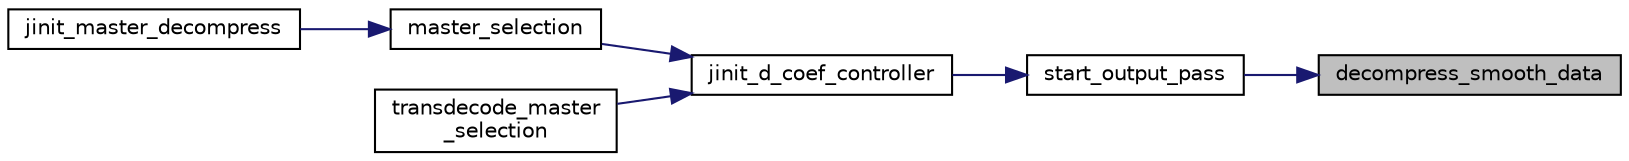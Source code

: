 digraph "decompress_smooth_data"
{
 // LATEX_PDF_SIZE
  bgcolor="transparent";
  edge [fontname="Helvetica",fontsize="10",labelfontname="Helvetica",labelfontsize="10"];
  node [fontname="Helvetica",fontsize="10",shape=record];
  rankdir="RL";
  Node23 [label="decompress_smooth_data",height=0.2,width=0.4,color="black", fillcolor="grey75", style="filled", fontcolor="black",tooltip=" "];
  Node23 -> Node24 [dir="back",color="midnightblue",fontsize="10",style="solid"];
  Node24 [label="start_output_pass",height=0.2,width=0.4,color="black",URL="$jdcoefct_8c.html#adf23b9a09770b5e038955fa770f95060",tooltip=" "];
  Node24 -> Node25 [dir="back",color="midnightblue",fontsize="10",style="solid"];
  Node25 [label="jinit_d_coef_controller",height=0.2,width=0.4,color="black",URL="$jdcoefct_8c.html#a5c02753173d32b8acd4041b1cdf9e0d2",tooltip=" "];
  Node25 -> Node26 [dir="back",color="midnightblue",fontsize="10",style="solid"];
  Node26 [label="master_selection",height=0.2,width=0.4,color="black",URL="$jdmaster_8c.html#a440a4f3af47f35f6dd2a353329bc3baf",tooltip=" "];
  Node26 -> Node27 [dir="back",color="midnightblue",fontsize="10",style="solid"];
  Node27 [label="jinit_master_decompress",height=0.2,width=0.4,color="black",URL="$jdmaster_8c.html#a103160e5ec5fd80c654e74f633b14818",tooltip=" "];
  Node25 -> Node28 [dir="back",color="midnightblue",fontsize="10",style="solid"];
  Node28 [label="transdecode_master\l_selection",height=0.2,width=0.4,color="black",URL="$jdtrans_8c.html#a16d68f98db8a777ad657673ad118d279",tooltip=" "];
}
